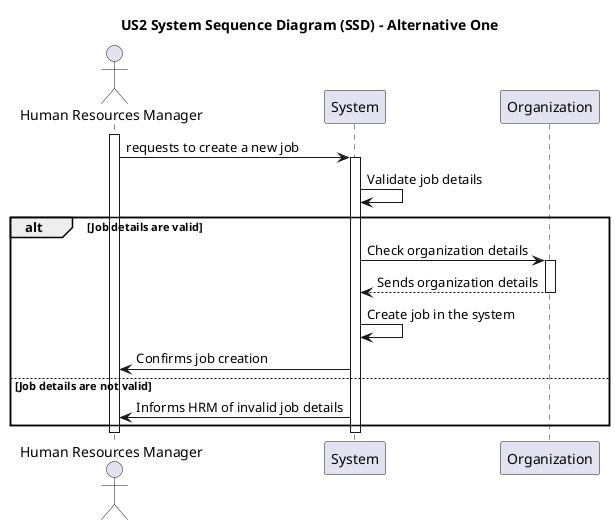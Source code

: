 @startuml
title US2 System Sequence Diagram (SSD) - Alternative One

actor "Human Resources Manager" as HRM
participant System
participant Organization

activate HRM
HRM -> System : requests to create a new job
activate System
System -> System : Validate job details
alt Job details are valid
    System -> Organization : Check organization details
    activate Organization
    Organization --> System : Sends organization details
    deactivate Organization
    System -> System : Create job in the system
    System -> HRM : Confirms job creation
else Job details are not valid
    System -> HRM : Informs HRM of invalid job details
end
deactivate System
deactivate HRM

@enduml